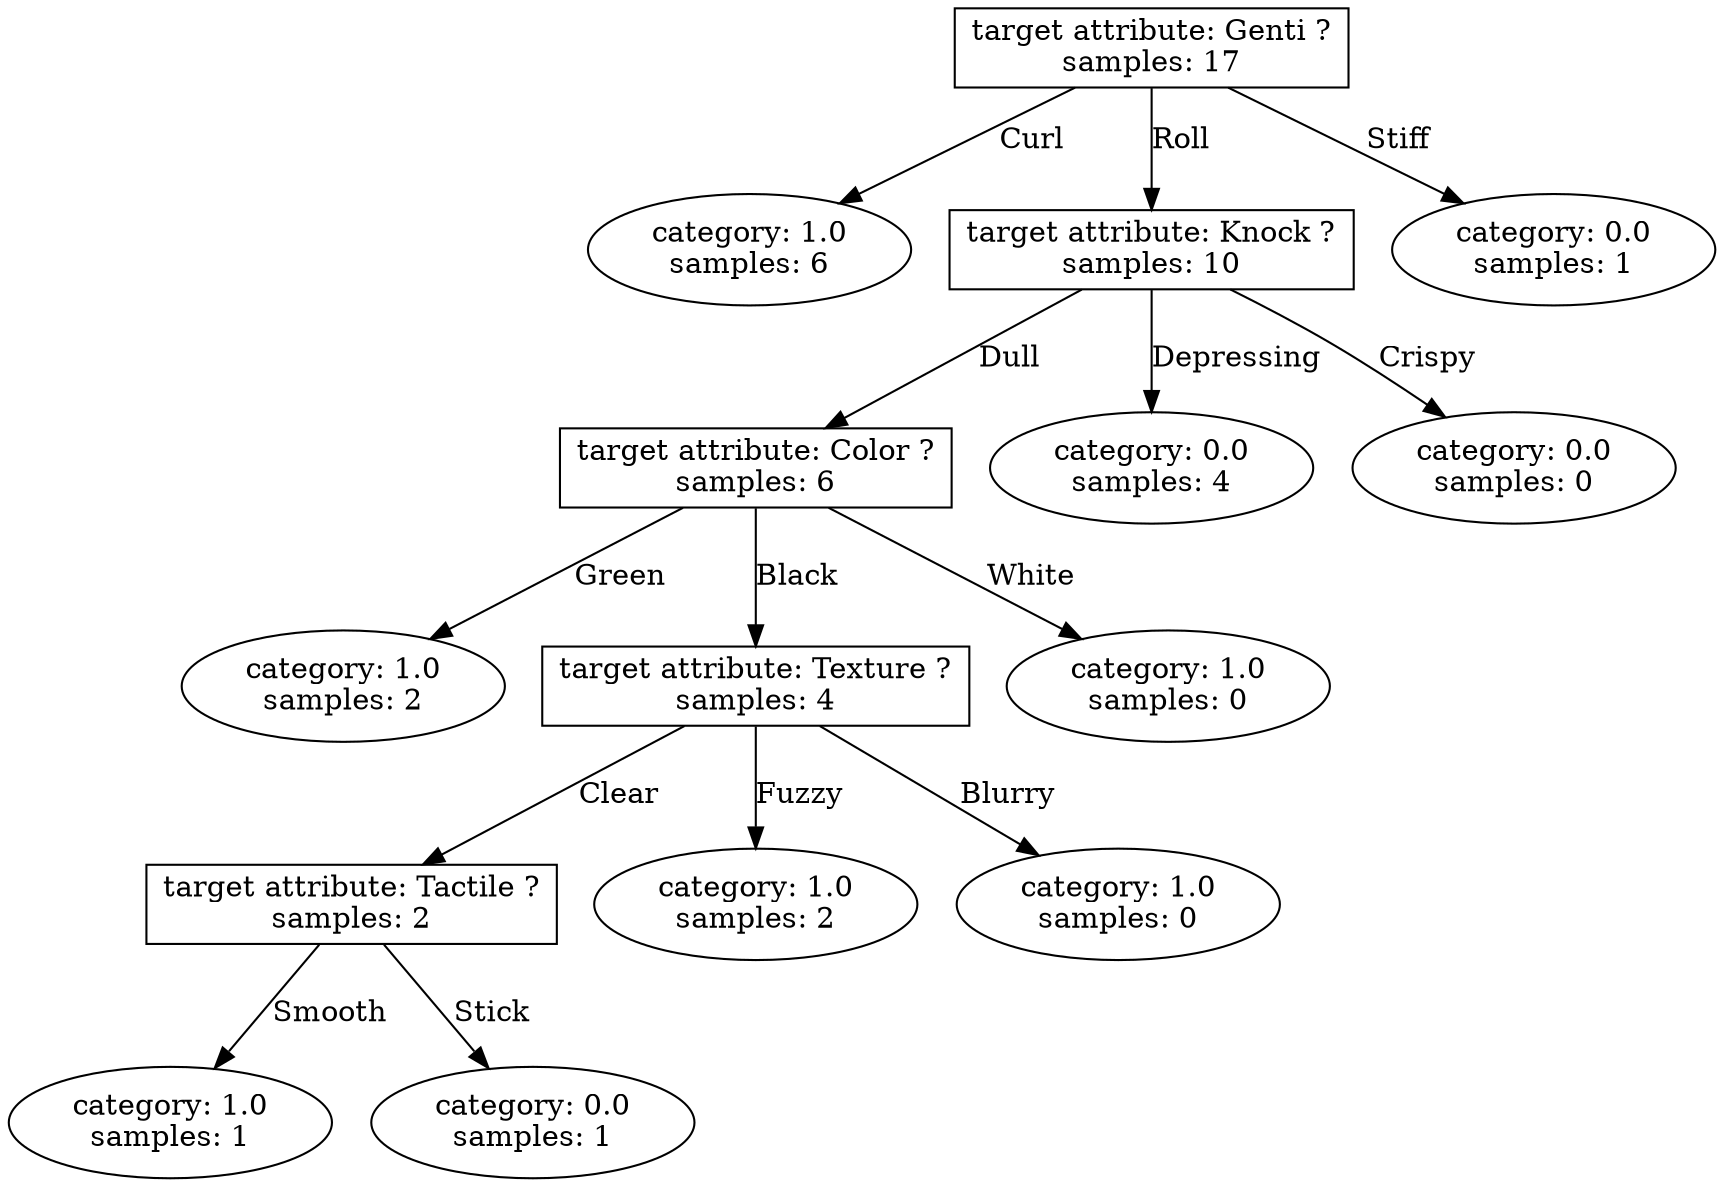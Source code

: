 digraph test_random_decision_tree_2 {
node_0 [shape = box,label= "target attribute: Genti ?\nsamples: 17"];
node_1 [shape = ellipse,label= "category: 1.0\nsamples: 6"];
node_0 -> node_1 [label="Curl"];
node_2 [shape = box,label= "target attribute: Knock ?\nsamples: 10"];
node_0 -> node_2 [label="Roll"];
node_3 [shape = ellipse,label= "category: 0.0\nsamples: 1"];
node_0 -> node_3 [label="Stiff"];
node_4 [shape = box,label= "target attribute: Color ?\nsamples: 6"];
node_2 -> node_4 [label="Dull"];
node_5 [shape = ellipse,label= "category: 0.0\nsamples: 4"];
node_2 -> node_5 [label="Depressing"];
node_6 [shape = ellipse,label= "category: 0.0\nsamples: 0"];
node_2 -> node_6 [label="Crispy"];
node_7 [shape = ellipse,label= "category: 1.0\nsamples: 2"];
node_4 -> node_7 [label="Green"];
node_8 [shape = box,label= "target attribute: Texture ?\nsamples: 4"];
node_4 -> node_8 [label="Black"];
node_9 [shape = ellipse,label= "category: 1.0\nsamples: 0"];
node_4 -> node_9 [label="White"];
node_10 [shape = box,label= "target attribute: Tactile ?\nsamples: 2"];
node_8 -> node_10 [label="Clear"];
node_11 [shape = ellipse,label= "category: 1.0\nsamples: 2"];
node_8 -> node_11 [label="Fuzzy"];
node_12 [shape = ellipse,label= "category: 1.0\nsamples: 0"];
node_8 -> node_12 [label="Blurry"];
node_13 [shape = ellipse,label= "category: 1.0\nsamples: 1"];
node_10 -> node_13 [label="Smooth"];
node_14 [shape = ellipse,label= "category: 0.0\nsamples: 1"];
node_10 -> node_14 [label="Stick"];
}
